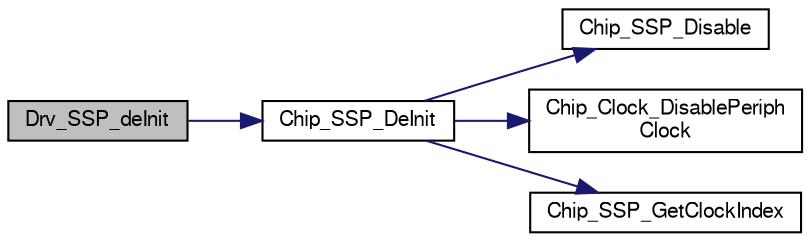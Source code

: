 digraph "Drv_SSP_deInit"
{
  edge [fontname="FreeSans",fontsize="10",labelfontname="FreeSans",labelfontsize="10"];
  node [fontname="FreeSans",fontsize="10",shape=record];
  rankdir="LR";
  Node1 [label="Drv_SSP_deInit",height=0.2,width=0.4,color="black", fillcolor="grey75", style="filled", fontcolor="black"];
  Node1 -> Node2 [color="midnightblue",fontsize="10",style="solid"];
  Node2 [label="Chip_SSP_DeInit",height=0.2,width=0.4,color="black", fillcolor="white", style="filled",URL="$group__SSP__17XX__40XX.html#ga48f87506f2fddc1043606eae292b6f16",tooltip="Deinitialise the SSP. "];
  Node2 -> Node3 [color="midnightblue",fontsize="10",style="solid"];
  Node3 [label="Chip_SSP_Disable",height=0.2,width=0.4,color="black", fillcolor="white", style="filled",URL="$group__SSP__17XX__40XX.html#ga3033c296868595a01dd74ecccaed6090",tooltip="Disable SSP operation. "];
  Node2 -> Node4 [color="midnightblue",fontsize="10",style="solid"];
  Node4 [label="Chip_Clock_DisablePeriph\lClock",height=0.2,width=0.4,color="black", fillcolor="white", style="filled",URL="$group__CLOCK__17XX__40XX.html#ga1bcb3f29f3cfbe896517e7bb6ebeaf03",tooltip="Disables power and clocking for a peripheral. "];
  Node2 -> Node5 [color="midnightblue",fontsize="10",style="solid"];
  Node5 [label="Chip_SSP_GetClockIndex",height=0.2,width=0.4,color="black", fillcolor="white", style="filled",URL="$ssp__17xx__40xx_8c.html#ad95a2c842099f0b52555dae956d74663"];
}
